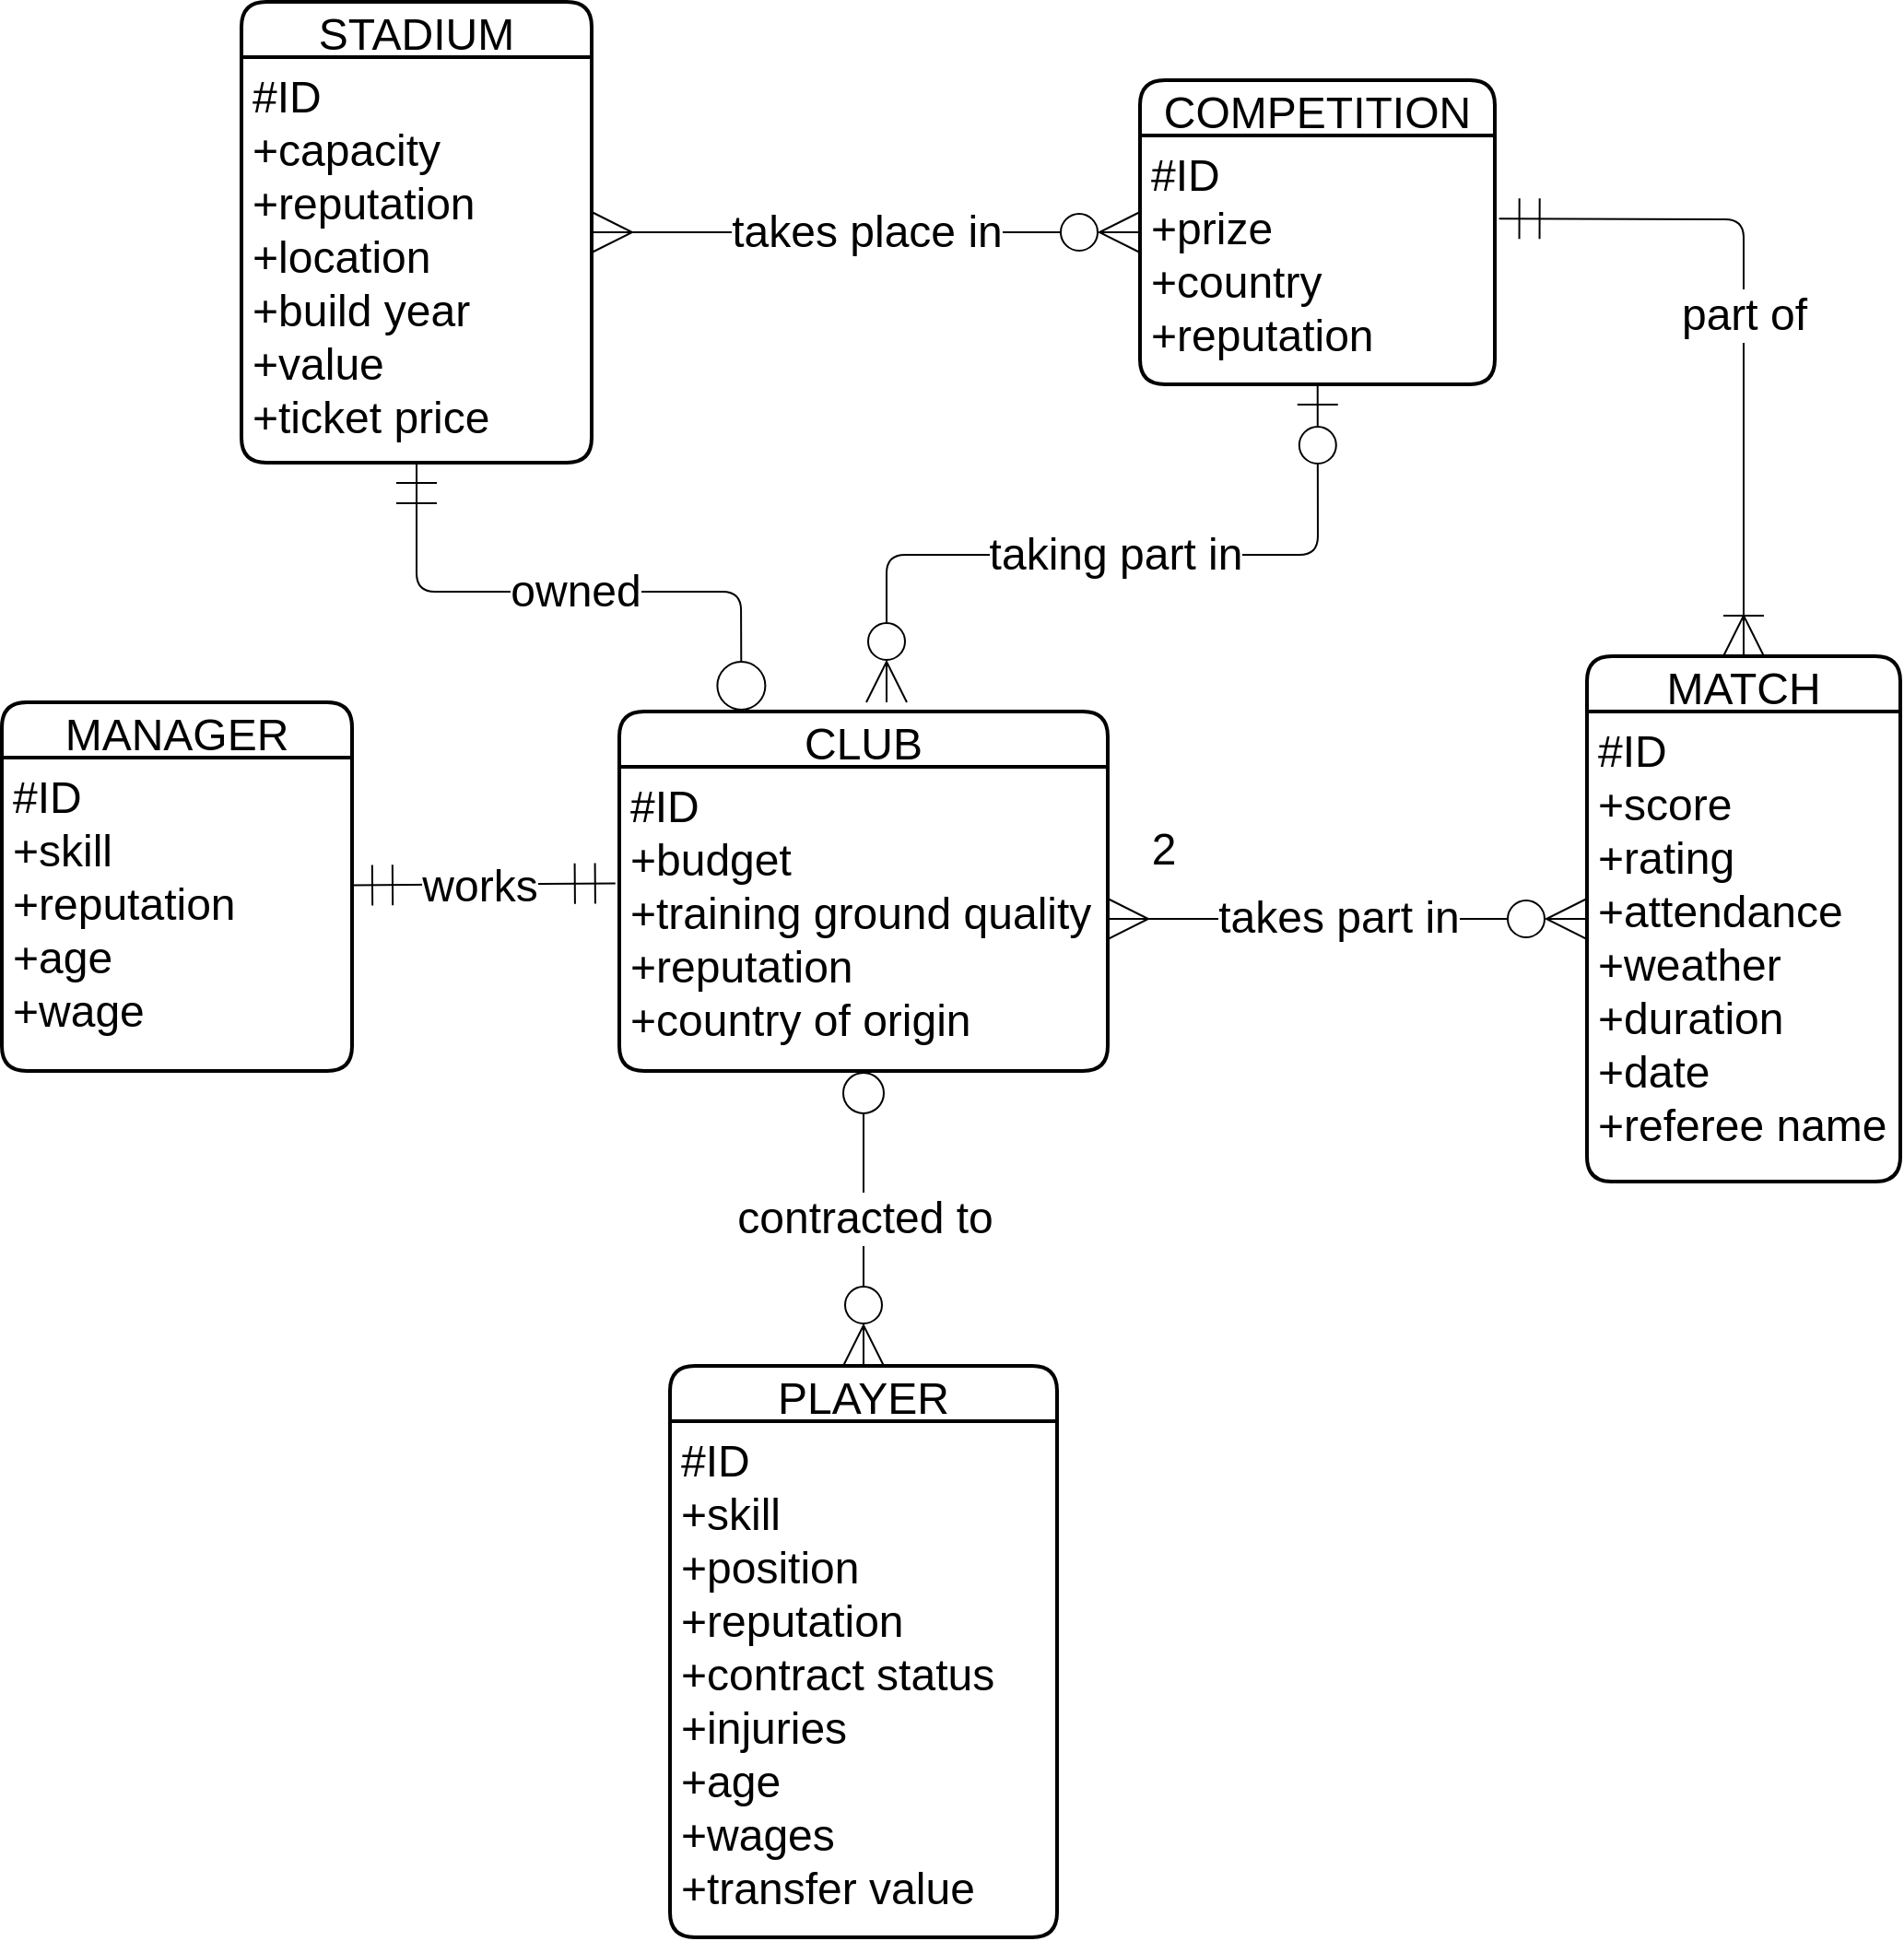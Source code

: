 <mxfile>
    <diagram id="CCzbelAdY-_EfAq5Ly9S" name="Page-1">
        <mxGraphModel dx="1636" dy="2460" grid="1" gridSize="10" guides="1" tooltips="1" connect="1" arrows="1" fold="1" page="1" pageScale="1" pageWidth="827" pageHeight="1169" math="0" shadow="0">
            <root>
                <mxCell id="0"/>
                <mxCell id="1" parent="0"/>
                <mxCell id="48" value="contracted to" style="edgeStyle=none;html=1;startArrow=ERzeroToMany;startFill=0;endArrow=circle;endFill=0;startSize=20;endSize=10;fontSize=24;" parent="1" source="22" target="25" edge="1">
                    <mxGeometry relative="1" as="geometry"/>
                </mxCell>
                <mxCell id="22" value="PLAYER" style="swimlane;childLayout=stackLayout;horizontal=1;startSize=30;horizontalStack=0;rounded=1;fontSize=24;fontStyle=0;strokeWidth=2;resizeParent=0;resizeLast=1;shadow=0;dashed=0;align=center;" parent="1" vertex="1">
                    <mxGeometry x="232.5" y="610" width="210" height="310" as="geometry"/>
                </mxCell>
                <mxCell id="23" value="#ID&#10;+skill&#10;+position&#10;+reputation&#10;+contract status&#10;+injuries&#10;+age&#10;+wages&#10;+transfer value" style="align=left;strokeColor=none;fillColor=none;spacingLeft=4;fontSize=24;verticalAlign=top;resizable=0;rotatable=0;part=1;" parent="22" vertex="1">
                    <mxGeometry y="30" width="210" height="280" as="geometry"/>
                </mxCell>
                <mxCell id="58" value="taking part in" style="edgeStyle=none;html=1;startArrow=ERzeroToMany;startFill=0;endArrow=ERzeroToOne;endFill=0;startSize=20;endSize=20;fontSize=24;" parent="1" target="33" edge="1">
                    <mxGeometry relative="1" as="geometry">
                        <mxPoint x="350" y="250" as="sourcePoint"/>
                        <Array as="points">
                            <mxPoint x="350" y="170"/>
                            <mxPoint x="584" y="170"/>
                        </Array>
                    </mxGeometry>
                </mxCell>
                <mxCell id="24" value="CLUB" style="swimlane;childLayout=stackLayout;horizontal=1;startSize=30;horizontalStack=0;rounded=1;fontSize=24;fontStyle=0;strokeWidth=2;resizeParent=0;resizeLast=1;shadow=0;dashed=0;align=center;" parent="1" vertex="1">
                    <mxGeometry x="205" y="255" width="265" height="195" as="geometry"/>
                </mxCell>
                <mxCell id="25" value="#ID&#10;+budget&#10;+training ground quality&#10;+reputation&#10;+country of origin" style="align=left;strokeColor=none;fillColor=none;spacingLeft=4;fontSize=24;verticalAlign=top;resizable=0;rotatable=0;part=1;" parent="24" vertex="1">
                    <mxGeometry y="30" width="265" height="165" as="geometry"/>
                </mxCell>
                <mxCell id="60" value="part of" style="edgeStyle=none;html=1;entryX=1.012;entryY=0.334;entryDx=0;entryDy=0;entryPerimeter=0;startArrow=ERoneToMany;startFill=0;endArrow=ERmandOne;endFill=0;startSize=20;endSize=20;fontSize=24;" parent="1" source="27" target="33" edge="1">
                    <mxGeometry relative="1" as="geometry">
                        <Array as="points">
                            <mxPoint x="815" y="-12"/>
                        </Array>
                    </mxGeometry>
                </mxCell>
                <mxCell id="27" value="MATCH" style="swimlane;childLayout=stackLayout;horizontal=1;startSize=30;horizontalStack=0;rounded=1;fontSize=24;fontStyle=0;strokeWidth=2;resizeParent=0;resizeLast=1;shadow=0;dashed=0;align=center;" parent="1" vertex="1">
                    <mxGeometry x="730" y="225" width="170" height="285" as="geometry"/>
                </mxCell>
                <mxCell id="28" value="#ID&#10;+score&#10;+rating&#10;+attendance&#10;+weather&#10;+duration&#10;+date&#10;+referee name" style="align=left;strokeColor=none;fillColor=none;spacingLeft=4;fontSize=24;verticalAlign=top;resizable=0;rotatable=0;part=1;" parent="27" vertex="1">
                    <mxGeometry y="30" width="170" height="255" as="geometry"/>
                </mxCell>
                <mxCell id="56" value="works" style="edgeStyle=none;html=1;startArrow=ERmandOne;startFill=0;endArrow=ERmandOne;endFill=0;startSize=20;endSize=20;entryX=-0.008;entryY=0.383;entryDx=0;entryDy=0;entryPerimeter=0;fontSize=24;" parent="1" source="29" target="25" edge="1">
                    <mxGeometry x="-0.035" y="-1" relative="1" as="geometry">
                        <mxPoint as="offset"/>
                    </mxGeometry>
                </mxCell>
                <mxCell id="29" value="MANAGER" style="swimlane;childLayout=stackLayout;horizontal=1;startSize=30;horizontalStack=0;rounded=1;fontSize=24;fontStyle=0;strokeWidth=2;resizeParent=0;resizeLast=1;shadow=0;dashed=0;align=center;" parent="1" vertex="1">
                    <mxGeometry x="-130" y="250" width="190" height="200" as="geometry"/>
                </mxCell>
                <mxCell id="30" value="#ID&#10;+skill&#10;+reputation&#10;+age&#10;+wage" style="align=left;strokeColor=none;fillColor=none;spacingLeft=4;fontSize=24;verticalAlign=top;resizable=0;rotatable=0;part=1;" parent="29" vertex="1">
                    <mxGeometry y="30" width="190" height="170" as="geometry"/>
                </mxCell>
                <mxCell id="32" value="COMPETITION" style="swimlane;childLayout=stackLayout;horizontal=1;startSize=30;horizontalStack=0;rounded=1;fontSize=24;fontStyle=0;strokeWidth=2;resizeParent=0;resizeLast=1;shadow=0;dashed=0;align=center;" parent="1" vertex="1">
                    <mxGeometry x="487.5" y="-87.5" width="192.5" height="165" as="geometry"/>
                </mxCell>
                <mxCell id="33" value="#ID&#10;+prize&#10;+country&#10;+reputation" style="align=left;strokeColor=none;fillColor=none;spacingLeft=4;fontSize=24;verticalAlign=top;resizable=0;rotatable=0;part=1;" parent="32" vertex="1">
                    <mxGeometry y="30" width="192.5" height="135" as="geometry"/>
                </mxCell>
                <mxCell id="53" value="takes part in" style="edgeStyle=none;html=1;startArrow=ERmany;startFill=0;endArrow=ERzeroToMany;endFill=0;startSize=20;endSize=20;fontSize=24;" parent="1" source="25" target="27" edge="1">
                    <mxGeometry x="-0.037" y="1" relative="1" as="geometry">
                        <Array as="points"/>
                        <mxPoint as="offset"/>
                    </mxGeometry>
                </mxCell>
                <mxCell id="62" value="2" style="text;html=1;align=center;verticalAlign=middle;resizable=0;points=[];autosize=1;strokeColor=none;fillColor=none;fontSize=24;" parent="1" vertex="1">
                    <mxGeometry x="480" y="310" width="40" height="40" as="geometry"/>
                </mxCell>
                <mxCell id="71" value="takes place in" style="edgeStyle=none;html=1;fontSize=24;startArrow=ERmany;startFill=0;endArrow=ERzeroToMany;endFill=0;startSize=20;endSize=20;" edge="1" parent="1" source="67" target="32">
                    <mxGeometry relative="1" as="geometry"/>
                </mxCell>
                <mxCell id="67" value="STADIUM" style="swimlane;childLayout=stackLayout;horizontal=1;startSize=30;horizontalStack=0;rounded=1;fontSize=24;fontStyle=0;strokeWidth=2;resizeParent=0;resizeLast=1;shadow=0;dashed=0;align=center;" vertex="1" parent="1">
                    <mxGeometry y="-130" width="190" height="250" as="geometry"/>
                </mxCell>
                <mxCell id="68" value="#ID&#10;+capacity&#10;+reputation&#10;+location&#10;+build year&#10;+value&#10;+ticket price" style="align=left;strokeColor=none;fillColor=none;spacingLeft=4;fontSize=24;verticalAlign=top;resizable=0;rotatable=0;part=1;" vertex="1" parent="67">
                    <mxGeometry y="30" width="190" height="220" as="geometry"/>
                </mxCell>
                <mxCell id="70" value="owned" style="edgeStyle=none;html=1;endSize=12;startSize=20;startArrow=ERmandOne;startFill=0;endArrow=circle;endFill=0;fontSize=24;entryX=0.25;entryY=0;entryDx=0;entryDy=0;" edge="1" parent="1" source="68" target="24">
                    <mxGeometry relative="1" as="geometry">
                        <mxPoint x="250" y="250" as="targetPoint"/>
                        <Array as="points">
                            <mxPoint x="95" y="190"/>
                            <mxPoint x="271" y="190"/>
                        </Array>
                    </mxGeometry>
                </mxCell>
            </root>
        </mxGraphModel>
    </diagram>
</mxfile>